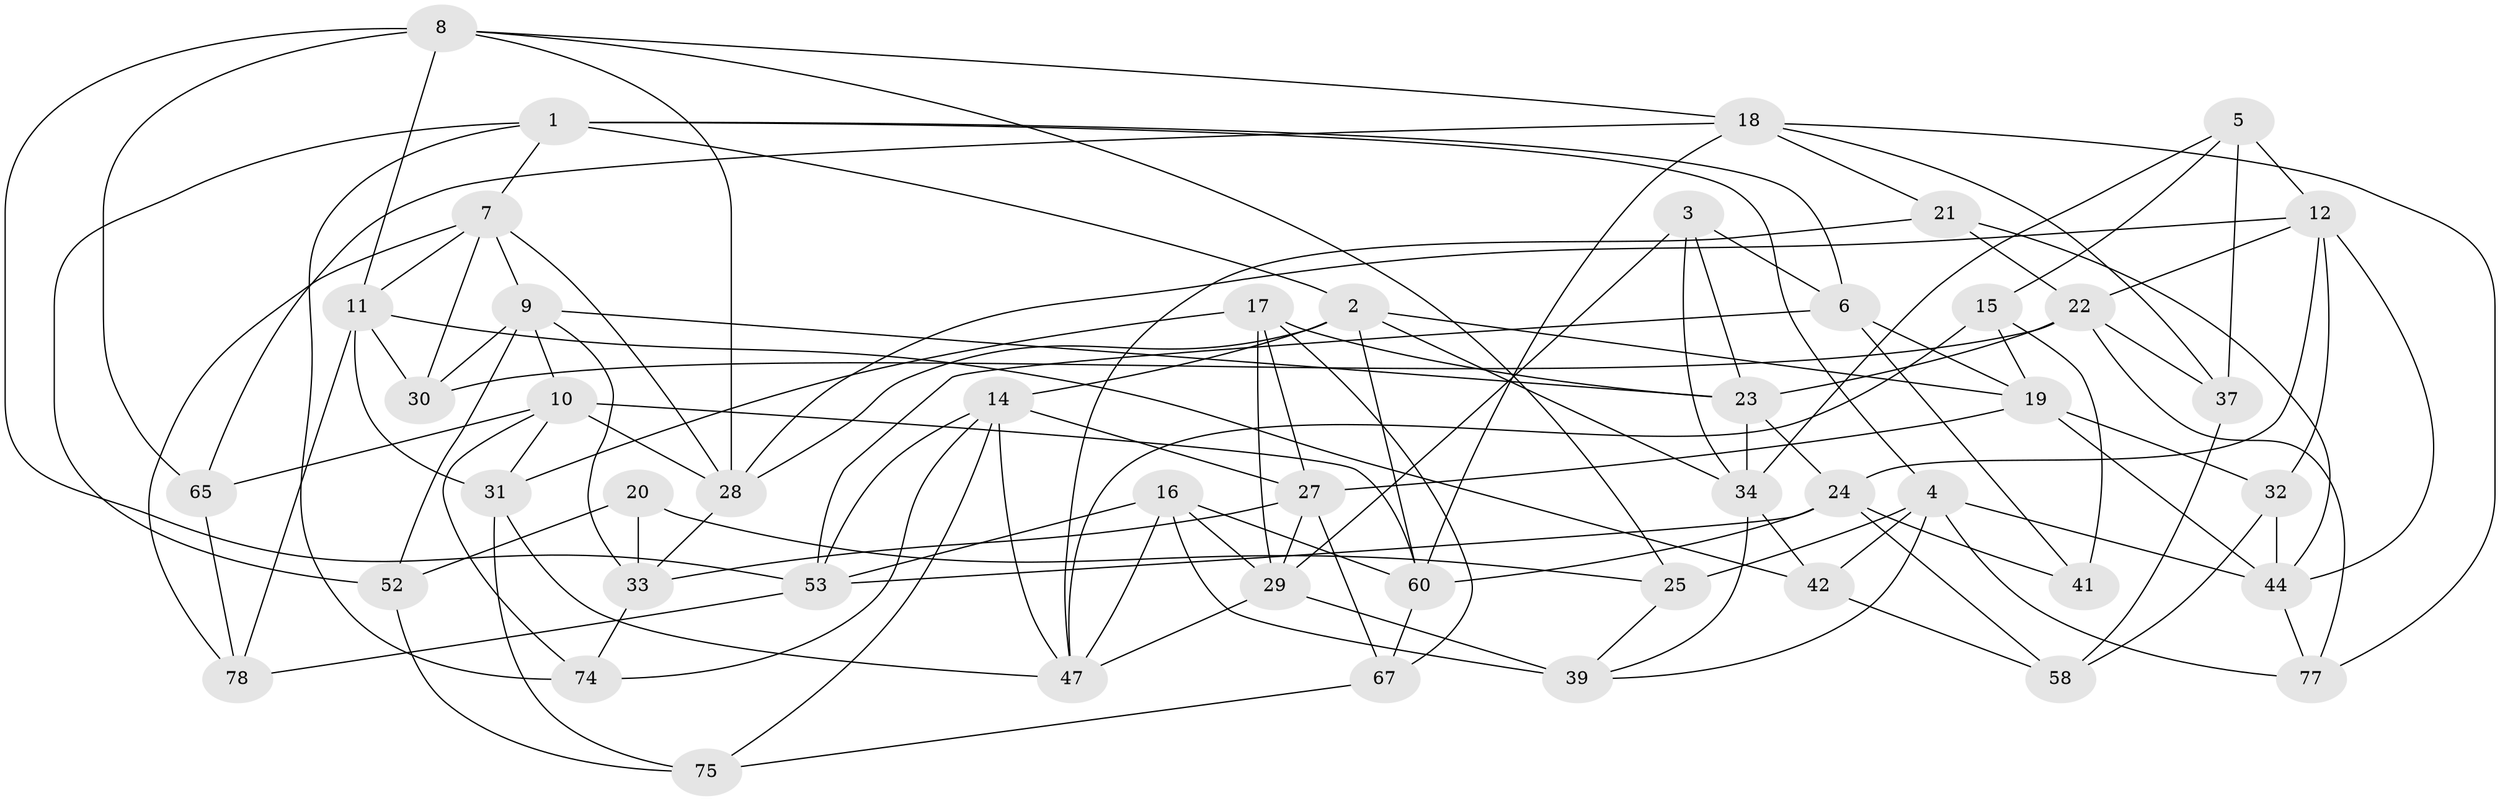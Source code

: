// original degree distribution, {4: 1.0}
// Generated by graph-tools (version 1.1) at 2025/11/02/27/25 16:11:45]
// undirected, 48 vertices, 121 edges
graph export_dot {
graph [start="1"]
  node [color=gray90,style=filled];
  1 [super="+45"];
  2 [super="+48"];
  3;
  4 [super="+79"];
  5;
  6 [super="+62"];
  7 [super="+43"];
  8 [super="+59"];
  9 [super="+38"];
  10 [super="+13"];
  11 [super="+69"];
  12 [super="+70"];
  14 [super="+56"];
  15 [super="+71"];
  16 [super="+26"];
  17 [super="+66"];
  18 [super="+35"];
  19 [super="+40"];
  20;
  21;
  22 [super="+50"];
  23 [super="+61"];
  24 [super="+49"];
  25;
  27 [super="+76"];
  28 [super="+73"];
  29 [super="+64"];
  30;
  31 [super="+46"];
  32;
  33 [super="+36"];
  34 [super="+51"];
  37;
  39 [super="+57"];
  41 [super="+63"];
  42;
  44 [super="+55"];
  47 [super="+54"];
  52;
  53 [super="+68"];
  58;
  60 [super="+72"];
  65;
  67;
  74;
  75;
  77;
  78;
  1 -- 52;
  1 -- 7;
  1 -- 2;
  1 -- 74;
  1 -- 6;
  1 -- 4;
  2 -- 19;
  2 -- 34;
  2 -- 28;
  2 -- 14;
  2 -- 60;
  3 -- 6;
  3 -- 23;
  3 -- 34;
  3 -- 29;
  4 -- 42;
  4 -- 25;
  4 -- 39;
  4 -- 77;
  4 -- 44;
  5 -- 12;
  5 -- 37;
  5 -- 15;
  5 -- 34;
  6 -- 41 [weight=2];
  6 -- 19;
  6 -- 53;
  7 -- 78;
  7 -- 30;
  7 -- 9;
  7 -- 11;
  7 -- 28;
  8 -- 28;
  8 -- 65;
  8 -- 25;
  8 -- 18;
  8 -- 11;
  8 -- 53;
  9 -- 52;
  9 -- 30;
  9 -- 33;
  9 -- 10;
  9 -- 23;
  10 -- 60;
  10 -- 74;
  10 -- 65;
  10 -- 31;
  10 -- 28;
  11 -- 42;
  11 -- 30;
  11 -- 31;
  11 -- 78;
  12 -- 32;
  12 -- 28;
  12 -- 24;
  12 -- 44;
  12 -- 22;
  14 -- 74;
  14 -- 47;
  14 -- 75;
  14 -- 53;
  14 -- 27;
  15 -- 19;
  15 -- 41 [weight=3];
  15 -- 47;
  16 -- 47;
  16 -- 39 [weight=2];
  16 -- 60;
  16 -- 29;
  16 -- 53;
  17 -- 67;
  17 -- 31 [weight=2];
  17 -- 27;
  17 -- 29;
  17 -- 23;
  18 -- 65;
  18 -- 60;
  18 -- 37;
  18 -- 77;
  18 -- 21;
  19 -- 32;
  19 -- 44;
  19 -- 27;
  20 -- 52;
  20 -- 33 [weight=2];
  20 -- 25;
  21 -- 47;
  21 -- 22;
  21 -- 44;
  22 -- 30;
  22 -- 37;
  22 -- 77;
  22 -- 23;
  23 -- 24;
  23 -- 34;
  24 -- 53;
  24 -- 60;
  24 -- 41;
  24 -- 58;
  25 -- 39;
  27 -- 29;
  27 -- 33;
  27 -- 67;
  28 -- 33;
  29 -- 47;
  29 -- 39;
  31 -- 75;
  31 -- 47;
  32 -- 58;
  32 -- 44;
  33 -- 74;
  34 -- 42;
  34 -- 39;
  37 -- 58;
  42 -- 58;
  44 -- 77;
  52 -- 75;
  53 -- 78;
  60 -- 67;
  65 -- 78;
  67 -- 75;
}
